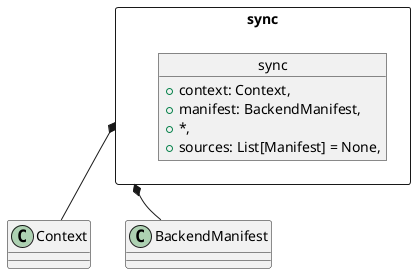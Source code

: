 @startuml
package sync <<Rectangle>> {

    object sync {
        +context: Context,
        +manifest: BackendManifest,
        +*,
        +sources: List[Manifest] = None,
    }
}

sync *-- Context
sync *-- BackendManifest


@enduml
